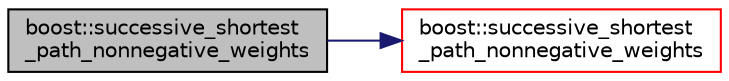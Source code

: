 digraph "boost::successive_shortest_path_nonnegative_weights"
{
  edge [fontname="Helvetica",fontsize="10",labelfontname="Helvetica",labelfontsize="10"];
  node [fontname="Helvetica",fontsize="10",shape=record];
  rankdir="LR";
  Node1 [label="boost::successive_shortest\l_path_nonnegative_weights",height=0.2,width=0.4,color="black", fillcolor="grey75", style="filled", fontcolor="black"];
  Node1 -> Node2 [color="midnightblue",fontsize="10",style="solid",fontname="Helvetica"];
  Node2 [label="boost::successive_shortest\l_path_nonnegative_weights",height=0.2,width=0.4,color="red", fillcolor="white", style="filled",URL="$namespaceboost.html#a91210cfc503412caffe8a198ab4aa82c"];
}
